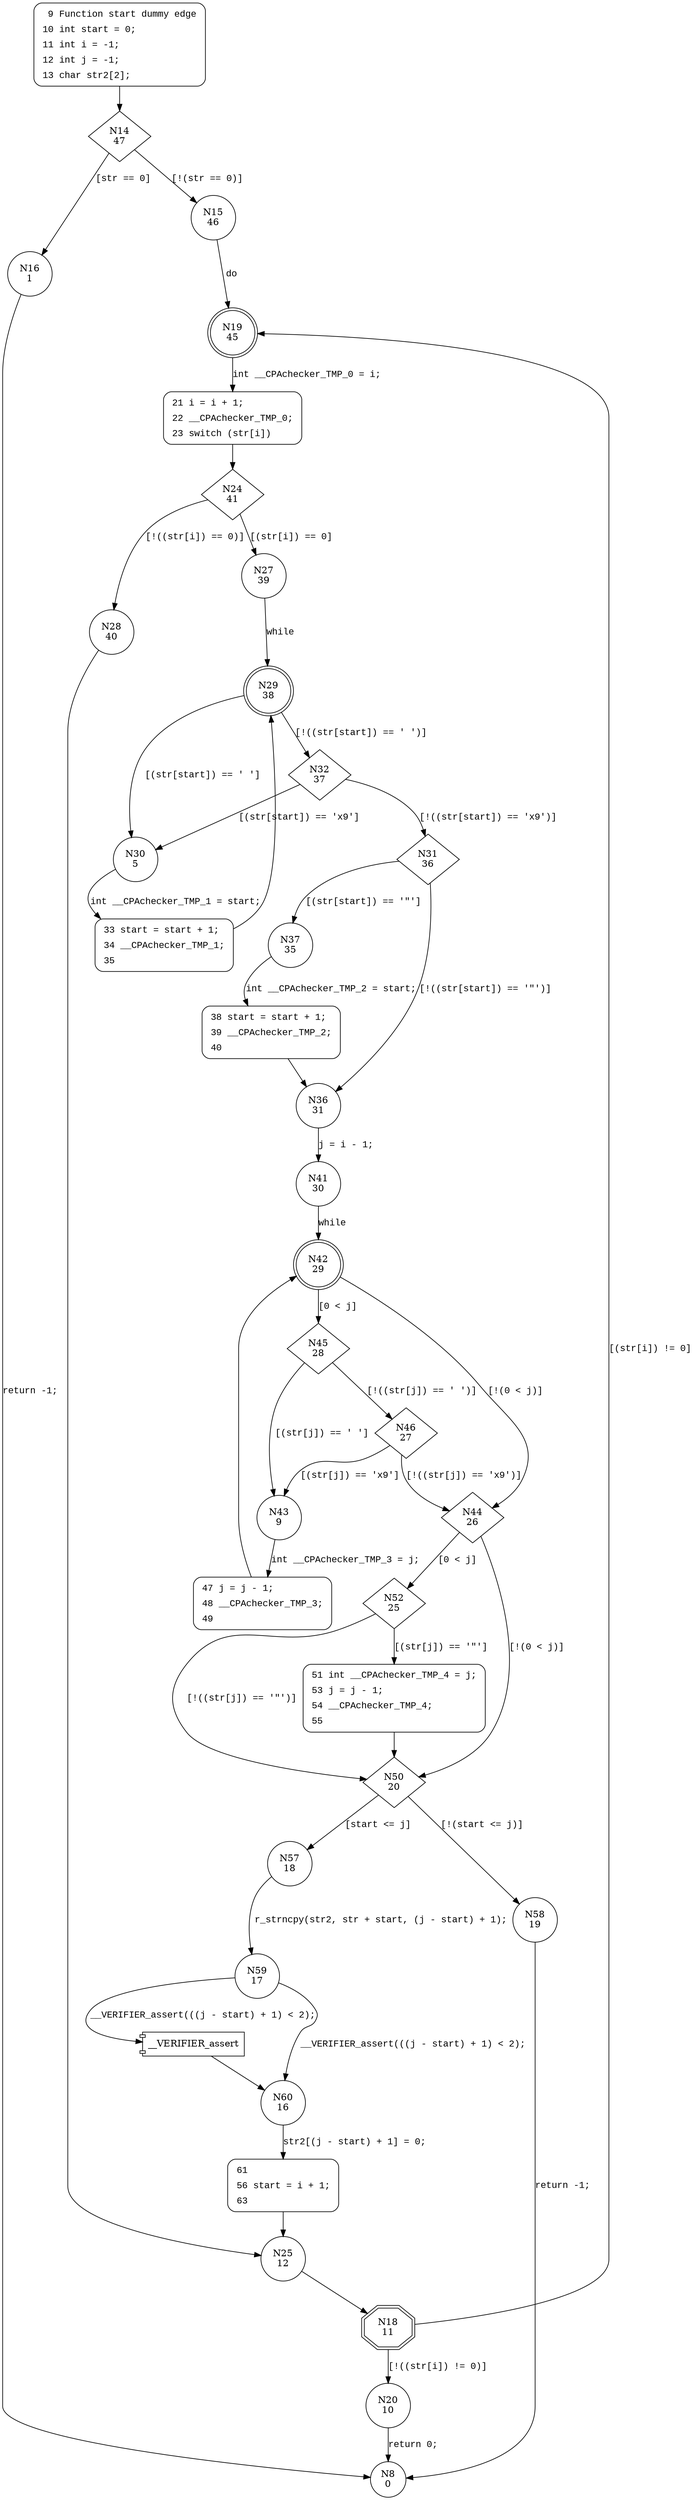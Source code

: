 digraph parse_expression_list {
14 [shape="diamond" label="N14\n47"]
16 [shape="circle" label="N16\n1"]
15 [shape="circle" label="N15\n46"]
19 [shape="doublecircle" label="N19\n45"]
21 [shape="circle" label="N21\n44"]
24 [shape="diamond" label="N24\n41"]
27 [shape="circle" label="N27\n39"]
28 [shape="circle" label="N28\n40"]
25 [shape="circle" label="N25\n12"]
18 [shape="doubleoctagon" label="N18\n11"]
20 [shape="circle" label="N20\n10"]
29 [shape="doublecircle" label="N29\n38"]
30 [shape="circle" label="N30\n5"]
32 [shape="diamond" label="N32\n37"]
31 [shape="diamond" label="N31\n36"]
37 [shape="circle" label="N37\n35"]
36 [shape="circle" label="N36\n31"]
41 [shape="circle" label="N41\n30"]
42 [shape="doublecircle" label="N42\n29"]
45 [shape="diamond" label="N45\n28"]
44 [shape="diamond" label="N44\n26"]
52 [shape="diamond" label="N52\n25"]
50 [shape="diamond" label="N50\n20"]
57 [shape="circle" label="N57\n18"]
58 [shape="circle" label="N58\n19"]
59 [shape="circle" label="N59\n17"]
60 [shape="circle" label="N60\n16"]
61 [shape="circle" label="N61\n15"]
51 [shape="circle" label="N51\n24"]
43 [shape="circle" label="N43\n9"]
46 [shape="diamond" label="N46\n27"]
47 [shape="circle" label="N47\n8"]
38 [shape="circle" label="N38\n34"]
33 [shape="circle" label="N33\n4"]
8 [shape="circle" label="N8\n0"]
9 [style="filled,bold" penwidth="1" fillcolor="white" fontname="Courier New" shape="Mrecord" label=<<table border="0" cellborder="0" cellpadding="3" bgcolor="white"><tr><td align="right">9</td><td align="left">Function start dummy edge</td></tr><tr><td align="right">10</td><td align="left">int start = 0;</td></tr><tr><td align="right">11</td><td align="left">int i = -1;</td></tr><tr><td align="right">12</td><td align="left">int j = -1;</td></tr><tr><td align="right">13</td><td align="left">char str2[2];</td></tr></table>>]
9 -> 14[label=""]
21 [style="filled,bold" penwidth="1" fillcolor="white" fontname="Courier New" shape="Mrecord" label=<<table border="0" cellborder="0" cellpadding="3" bgcolor="white"><tr><td align="right">21</td><td align="left">i = i + 1;</td></tr><tr><td align="right">22</td><td align="left">__CPAchecker_TMP_0;</td></tr><tr><td align="right">23</td><td align="left">switch (str[i])</td></tr></table>>]
21 -> 24[label=""]
61 [style="filled,bold" penwidth="1" fillcolor="white" fontname="Courier New" shape="Mrecord" label=<<table border="0" cellborder="0" cellpadding="3" bgcolor="white"><tr><td align="right">61</td><td align="left"></td></tr><tr><td align="right">56</td><td align="left">start = i + 1;</td></tr><tr><td align="right">63</td><td align="left"></td></tr></table>>]
61 -> 25[label=""]
51 [style="filled,bold" penwidth="1" fillcolor="white" fontname="Courier New" shape="Mrecord" label=<<table border="0" cellborder="0" cellpadding="3" bgcolor="white"><tr><td align="right">51</td><td align="left">int __CPAchecker_TMP_4 = j;</td></tr><tr><td align="right">53</td><td align="left">j = j - 1;</td></tr><tr><td align="right">54</td><td align="left">__CPAchecker_TMP_4;</td></tr><tr><td align="right">55</td><td align="left"></td></tr></table>>]
51 -> 50[label=""]
47 [style="filled,bold" penwidth="1" fillcolor="white" fontname="Courier New" shape="Mrecord" label=<<table border="0" cellborder="0" cellpadding="3" bgcolor="white"><tr><td align="right">47</td><td align="left">j = j - 1;</td></tr><tr><td align="right">48</td><td align="left">__CPAchecker_TMP_3;</td></tr><tr><td align="right">49</td><td align="left"></td></tr></table>>]
47 -> 42[label=""]
38 [style="filled,bold" penwidth="1" fillcolor="white" fontname="Courier New" shape="Mrecord" label=<<table border="0" cellborder="0" cellpadding="3" bgcolor="white"><tr><td align="right">38</td><td align="left">start = start + 1;</td></tr><tr><td align="right">39</td><td align="left">__CPAchecker_TMP_2;</td></tr><tr><td align="right">40</td><td align="left"></td></tr></table>>]
38 -> 36[label=""]
33 [style="filled,bold" penwidth="1" fillcolor="white" fontname="Courier New" shape="Mrecord" label=<<table border="0" cellborder="0" cellpadding="3" bgcolor="white"><tr><td align="right">33</td><td align="left">start = start + 1;</td></tr><tr><td align="right">34</td><td align="left">__CPAchecker_TMP_1;</td></tr><tr><td align="right">35</td><td align="left"></td></tr></table>>]
33 -> 29[label=""]
14 -> 16 [label="[str == 0]" fontname="Courier New"]
14 -> 15 [label="[!(str == 0)]" fontname="Courier New"]
19 -> 21 [label="int __CPAchecker_TMP_0 = i;" fontname="Courier New"]
24 -> 27 [label="[(str[i]) == 0]" fontname="Courier New"]
24 -> 28 [label="[!((str[i]) == 0)]" fontname="Courier New"]
25 -> 18 [label="" fontname="Courier New"]
18 -> 19 [label="[(str[i]) != 0]" fontname="Courier New"]
18 -> 20 [label="[!((str[i]) != 0)]" fontname="Courier New"]
27 -> 29 [label="while" fontname="Courier New"]
29 -> 30 [label="[(str[start]) == ' ']" fontname="Courier New"]
29 -> 32 [label="[!((str[start]) == ' ')]" fontname="Courier New"]
32 -> 30 [label="[(str[start]) == '\x9']" fontname="Courier New"]
32 -> 31 [label="[!((str[start]) == '\x9')]" fontname="Courier New"]
31 -> 37 [label="[(str[start]) == '\"']" fontname="Courier New"]
31 -> 36 [label="[!((str[start]) == '\"')]" fontname="Courier New"]
36 -> 41 [label="j = i - 1;" fontname="Courier New"]
42 -> 45 [label="[0 < j]" fontname="Courier New"]
42 -> 44 [label="[!(0 < j)]" fontname="Courier New"]
44 -> 52 [label="[0 < j]" fontname="Courier New"]
44 -> 50 [label="[!(0 < j)]" fontname="Courier New"]
50 -> 57 [label="[start <= j]" fontname="Courier New"]
50 -> 58 [label="[!(start <= j)]" fontname="Courier New"]
57 -> 59 [label="r_strncpy(str2, str + start, (j - start) + 1);" fontname="Courier New"]
100001 [shape="component" label="__VERIFIER_assert"]
59 -> 100001 [label="__VERIFIER_assert(((j - start) + 1) < 2);" fontname="Courier New"]
100001 -> 60 [label="" fontname="Courier New"]
59 -> 60 [label="__VERIFIER_assert(((j - start) + 1) < 2);" fontname="Courier New"]
60 -> 61 [label="str2[(j - start) + 1] = 0;" fontname="Courier New"]
52 -> 51 [label="[(str[j]) == '\"']" fontname="Courier New"]
52 -> 50 [label="[!((str[j]) == '\"')]" fontname="Courier New"]
45 -> 43 [label="[(str[j]) == ' ']" fontname="Courier New"]
45 -> 46 [label="[!((str[j]) == ' ')]" fontname="Courier New"]
46 -> 43 [label="[(str[j]) == '\x9']" fontname="Courier New"]
46 -> 44 [label="[!((str[j]) == '\x9')]" fontname="Courier New"]
43 -> 47 [label="int __CPAchecker_TMP_3 = j;" fontname="Courier New"]
37 -> 38 [label="int __CPAchecker_TMP_2 = start;" fontname="Courier New"]
30 -> 33 [label="int __CPAchecker_TMP_1 = start;" fontname="Courier New"]
16 -> 8 [label="return -1;" fontname="Courier New"]
15 -> 19 [label="do" fontname="Courier New"]
28 -> 25 [label="" fontname="Courier New"]
20 -> 8 [label="return 0;" fontname="Courier New"]
41 -> 42 [label="while" fontname="Courier New"]
58 -> 8 [label="return -1;" fontname="Courier New"]
}